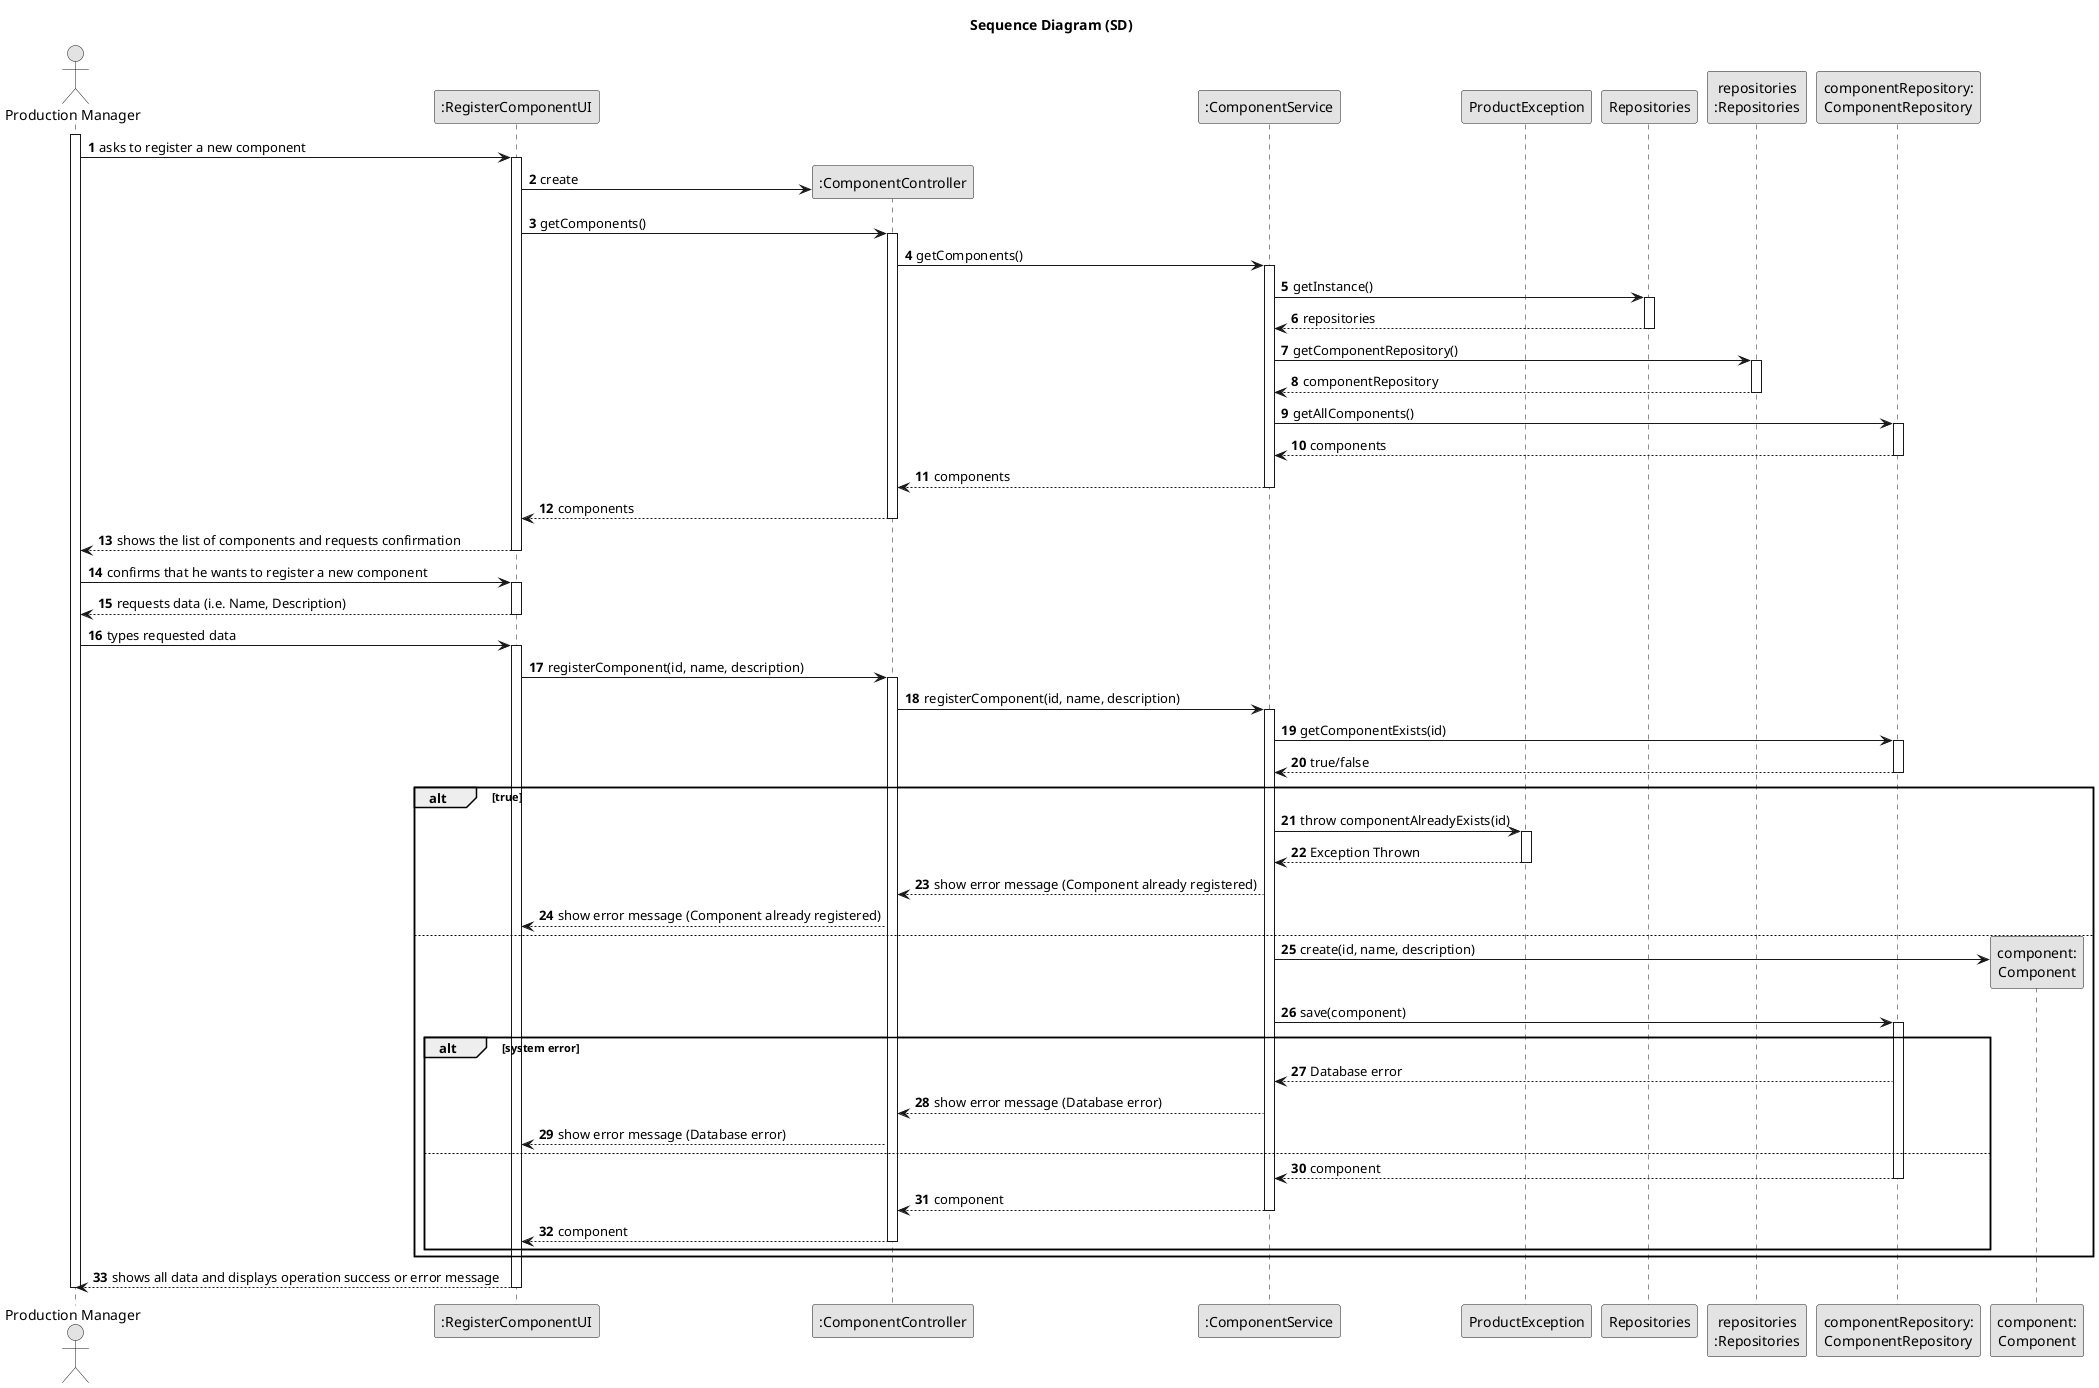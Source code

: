 @startuml
skinparam monochrome true
skinparam packageStyle rectangle
skinparam shadowing false

title Sequence Diagram (SD)

autonumber

actor "Production Manager" as ADM
participant ":RegisterComponentUI" as UI
participant ":ComponentController" as CTRL
participant ":ComponentService" as SRV
participant "ProductException" as EXC
participant "Repositories" as REPS
participant "repositories\n:Repositories" as REP
participant "componentRepository:\nComponentRepository" as componentRepository
participant "component:\nComponent" as COMPONENT

activate ADM
    ADM -> UI : asks to register a new component
    activate UI

        UI -> CTRL** : create

        UI -> CTRL : getComponents()
        activate CTRL
            CTRL -> SRV : getComponents()
            activate SRV

                SRV -> REPS : getInstance()
                activate REPS
                REPS --> SRV: repositories
                deactivate REPS
                SRV -> REP : getComponentRepository()
                activate REP
                REP --> SRV : componentRepository
                deactivate REP

                SRV -> componentRepository : getAllComponents()
                activate componentRepository
                componentRepository --> SRV : components
                deactivate componentRepository
            SRV --> CTRL : components
            deactivate SRV
        CTRL --> UI : components
        deactivate CTRL
    UI --> ADM : shows the list of components and requests confirmation
    deactivate UI

    ADM -> UI : confirms that he wants to register a new component
    activate UI
        UI --> ADM : requests data (i.e. Name, Description)
    deactivate UI

    ADM -> UI : types requested data
    activate UI
        UI -> CTRL: registerComponent(id, name, description)
        activate CTRL
            CTRL -> SRV: registerComponent(id, name, description)
            activate SRV

                SRV -> componentRepository: getComponentExists(id)
                activate componentRepository
                componentRepository --> SRV: true/false
                deactivate componentRepository

                alt true

                    SRV -> EXC: throw componentAlreadyExists(id)
                    activate EXC
                    EXC --> SRV: Exception Thrown
                    deactivate EXC
                    SRV --> CTRL: show error message (Component already registered)

                    CTRL --> UI: show error message (Component already registered)
                else

                    SRV -> COMPONENT** : create(id, name, description)

                    SRV -> componentRepository: save(component)
                    activate componentRepository
                    alt system error
                        componentRepository --> SRV: Database error

                        SRV --> CTRL: show error message (Database error)

                        CTRL --> UI: show error message (Database error)
                    else
                        componentRepository --> SRV: component
                        deactivate componentRepository
                        SRV --> CTRL: component
                        deactivate SRV
                        CTRL --> UI: component
                        deactivate CTRL
                    end
                end

    UI --> ADM: shows all data and displays operation success or error message
    deactivate UI

deactivate ADM
@enduml
